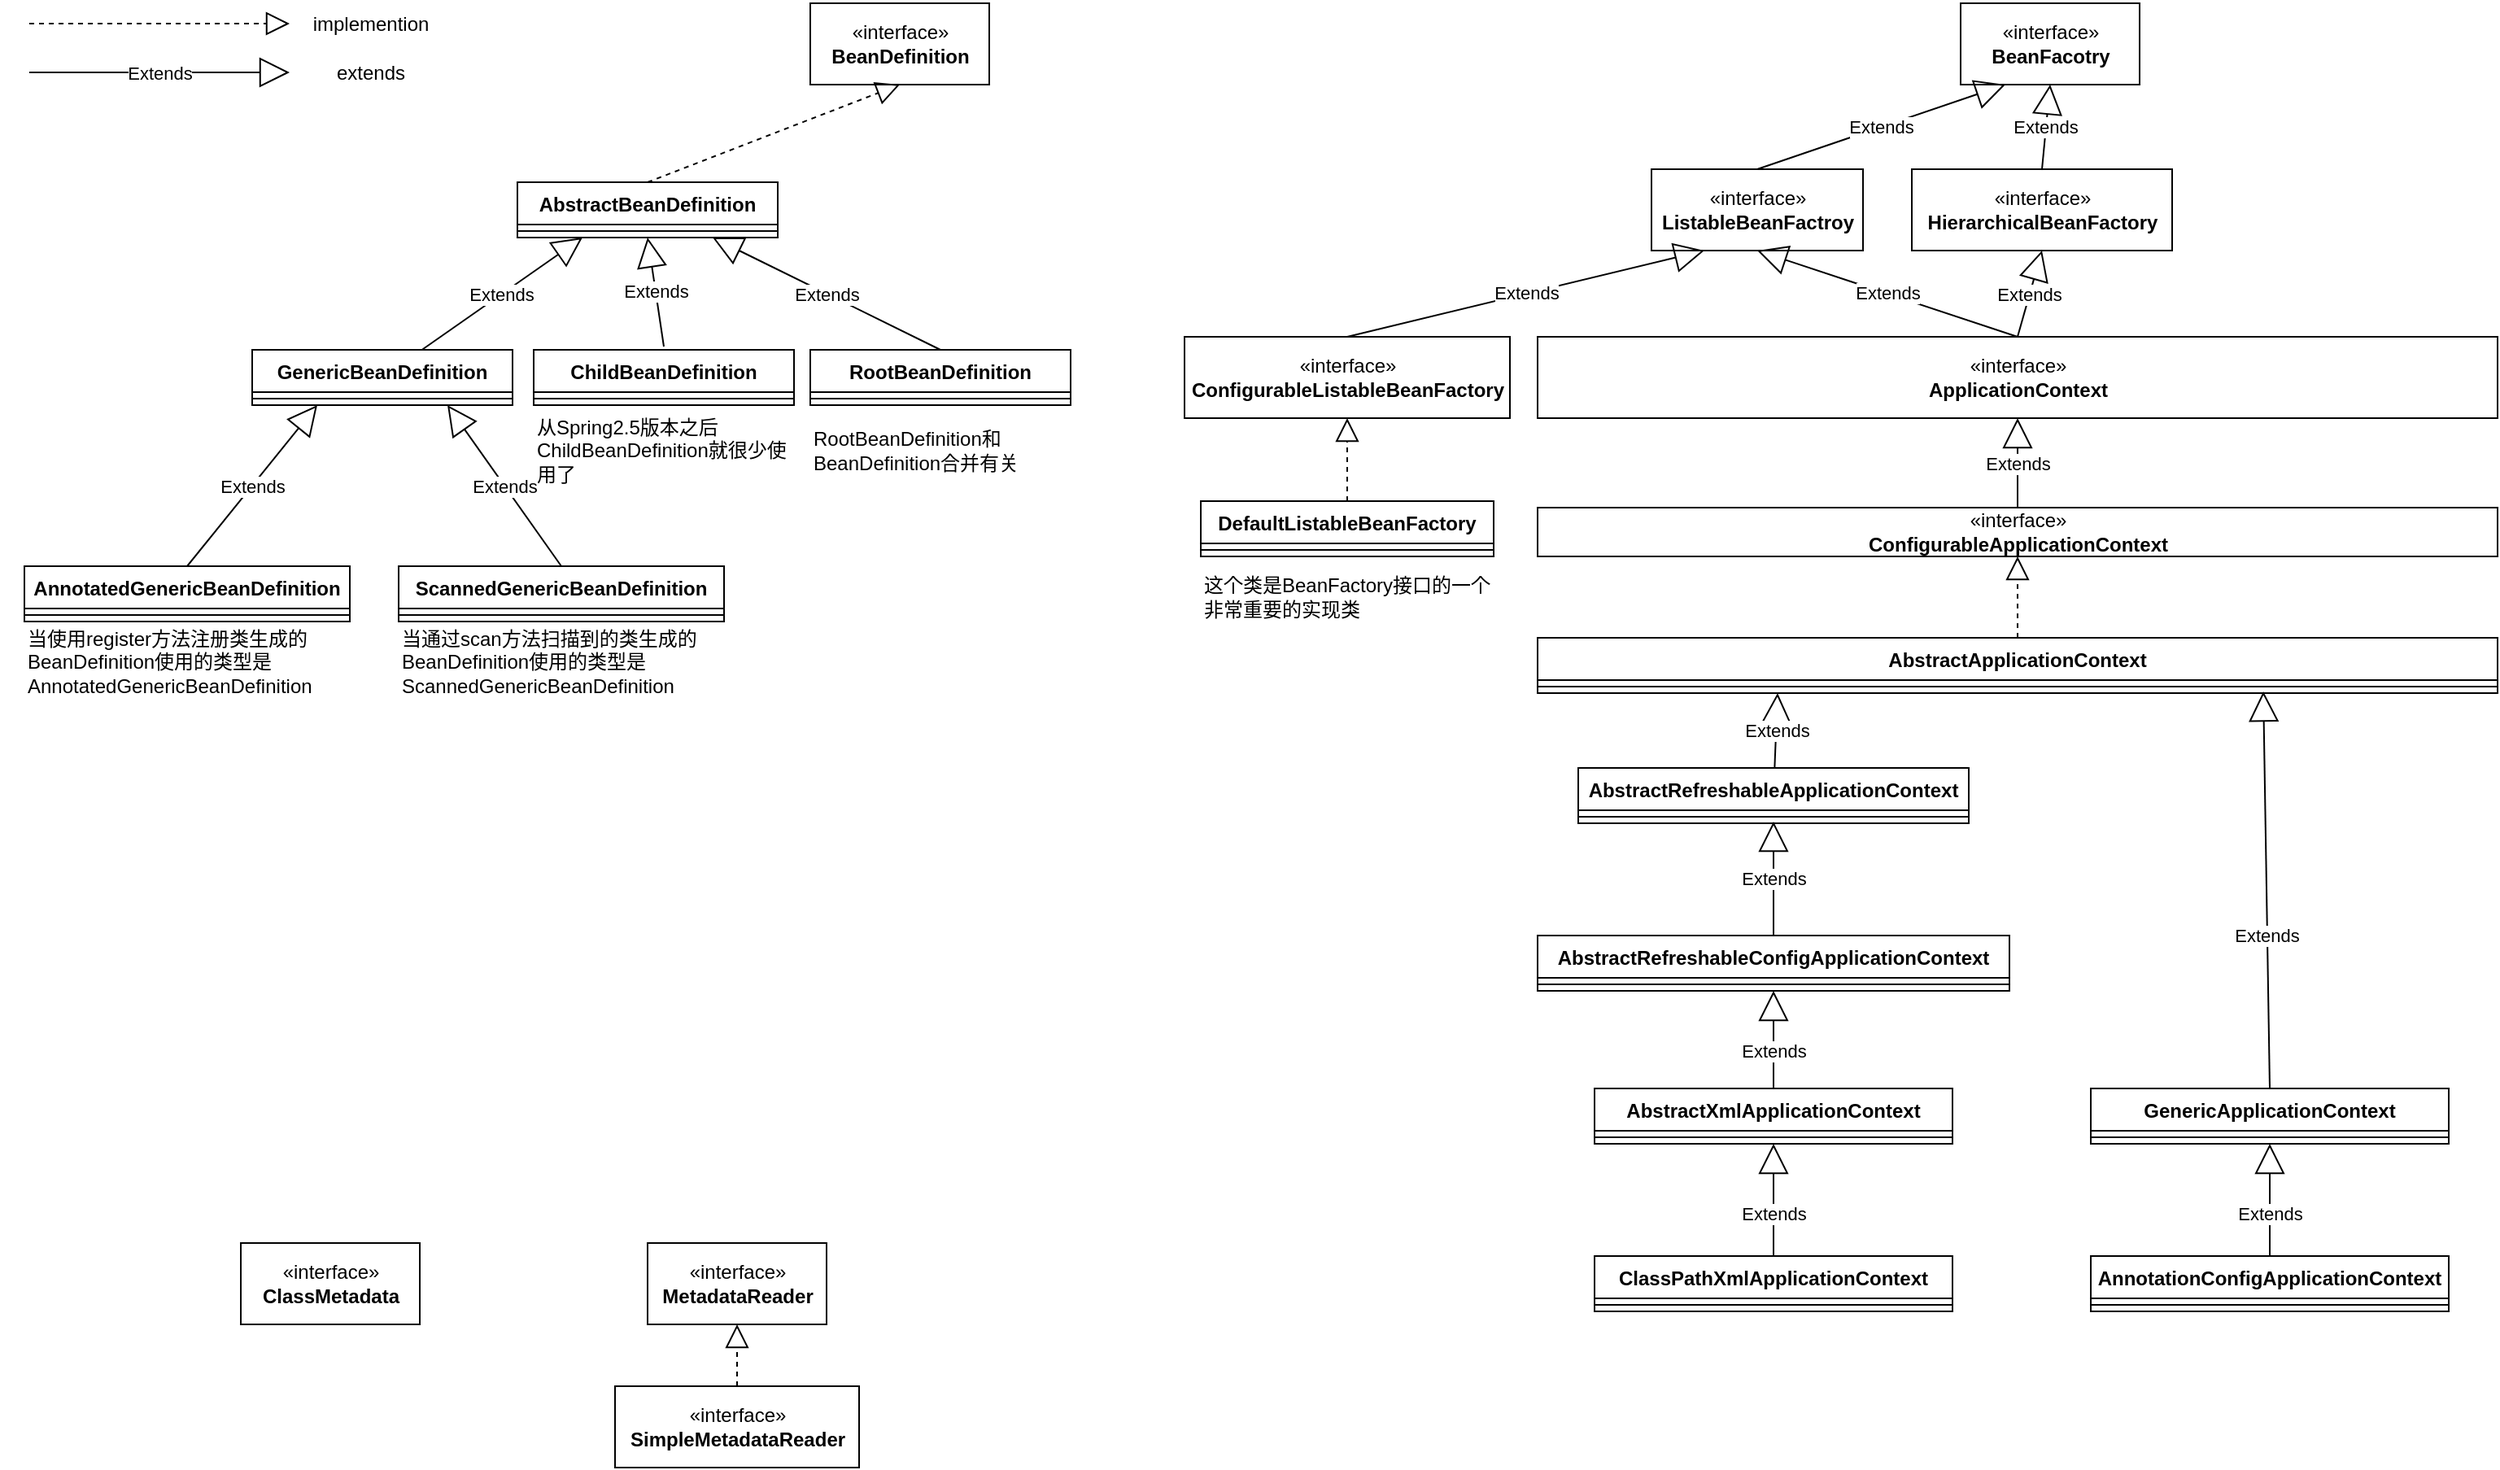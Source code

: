 <mxfile version="16.1.0" type="github">
  <diagram name="Page-1" id="e7e014a7-5840-1c2e-5031-d8a46d1fe8dd">
    <mxGraphModel dx="1550" dy="824" grid="1" gridSize="10" guides="1" tooltips="1" connect="1" arrows="1" fold="1" page="1" pageScale="1" pageWidth="1169" pageHeight="826" background="none" math="0" shadow="0">
      <root>
        <mxCell id="0" />
        <mxCell id="1" parent="0" />
        <mxCell id="Vo2G4r-Y2g2GesqDZf4C-41" value="«interface»&lt;br&gt;&lt;b&gt;BeanDefinition&lt;/b&gt;" style="html=1;" parent="1" vertex="1">
          <mxGeometry x="540" y="200" width="110" height="50" as="geometry" />
        </mxCell>
        <mxCell id="Vo2G4r-Y2g2GesqDZf4C-42" value="AbstractBeanDefinition" style="swimlane;fontStyle=1;align=center;verticalAlign=top;childLayout=stackLayout;horizontal=1;startSize=26;horizontalStack=0;resizeParent=1;resizeParentMax=0;resizeLast=0;collapsible=1;marginBottom=0;" parent="1" vertex="1">
          <mxGeometry x="360" y="310" width="160" height="34" as="geometry" />
        </mxCell>
        <mxCell id="Vo2G4r-Y2g2GesqDZf4C-44" value="" style="line;strokeWidth=1;fillColor=none;align=left;verticalAlign=middle;spacingTop=-1;spacingLeft=3;spacingRight=3;rotatable=0;labelPosition=right;points=[];portConstraint=eastwest;" parent="Vo2G4r-Y2g2GesqDZf4C-42" vertex="1">
          <mxGeometry y="26" width="160" height="8" as="geometry" />
        </mxCell>
        <mxCell id="Vo2G4r-Y2g2GesqDZf4C-46" value="" style="endArrow=block;dashed=1;endFill=0;endSize=12;html=1;rounded=0;exitX=0.5;exitY=0;exitDx=0;exitDy=0;entryX=0.5;entryY=1;entryDx=0;entryDy=0;" parent="1" source="Vo2G4r-Y2g2GesqDZf4C-42" target="Vo2G4r-Y2g2GesqDZf4C-41" edge="1">
          <mxGeometry width="160" relative="1" as="geometry">
            <mxPoint x="700" y="320" as="sourcePoint" />
            <mxPoint x="860" y="320" as="targetPoint" />
          </mxGeometry>
        </mxCell>
        <mxCell id="Vo2G4r-Y2g2GesqDZf4C-47" value="" style="endArrow=block;dashed=1;endFill=0;endSize=12;html=1;rounded=0;" parent="1" edge="1">
          <mxGeometry width="160" relative="1" as="geometry">
            <mxPoint x="60" y="212.5" as="sourcePoint" />
            <mxPoint x="220" y="212.5" as="targetPoint" />
          </mxGeometry>
        </mxCell>
        <mxCell id="Vo2G4r-Y2g2GesqDZf4C-49" value="&lt;div&gt;implemention&lt;/div&gt;" style="text;html=1;strokeColor=none;fillColor=none;align=center;verticalAlign=middle;whiteSpace=wrap;rounded=0;" parent="1" vertex="1">
          <mxGeometry x="240" y="198" width="60" height="30" as="geometry" />
        </mxCell>
        <mxCell id="Vo2G4r-Y2g2GesqDZf4C-50" value="AnnotatedGenericBeanDefinition" style="swimlane;fontStyle=1;align=center;verticalAlign=top;childLayout=stackLayout;horizontal=1;startSize=26;horizontalStack=0;resizeParent=1;resizeParentMax=0;resizeLast=0;collapsible=1;marginBottom=0;" parent="1" vertex="1">
          <mxGeometry x="57" y="546" width="200" height="34" as="geometry" />
        </mxCell>
        <mxCell id="Vo2G4r-Y2g2GesqDZf4C-52" value="" style="line;strokeWidth=1;fillColor=none;align=left;verticalAlign=middle;spacingTop=-1;spacingLeft=3;spacingRight=3;rotatable=0;labelPosition=right;points=[];portConstraint=eastwest;" parent="Vo2G4r-Y2g2GesqDZf4C-50" vertex="1">
          <mxGeometry y="26" width="200" height="8" as="geometry" />
        </mxCell>
        <mxCell id="Vo2G4r-Y2g2GesqDZf4C-58" value="Extends" style="endArrow=block;endSize=16;endFill=0;html=1;rounded=0;" parent="1" edge="1">
          <mxGeometry width="160" relative="1" as="geometry">
            <mxPoint x="60" y="242.5" as="sourcePoint" />
            <mxPoint x="220" y="242.5" as="targetPoint" />
          </mxGeometry>
        </mxCell>
        <mxCell id="Vo2G4r-Y2g2GesqDZf4C-59" value="extends" style="text;html=1;strokeColor=none;fillColor=none;align=center;verticalAlign=middle;whiteSpace=wrap;rounded=0;" parent="1" vertex="1">
          <mxGeometry x="240" y="228" width="60" height="30" as="geometry" />
        </mxCell>
        <mxCell id="Vo2G4r-Y2g2GesqDZf4C-60" value="ScannedGenericBeanDefinition" style="swimlane;fontStyle=1;align=center;verticalAlign=top;childLayout=stackLayout;horizontal=1;startSize=26;horizontalStack=0;resizeParent=1;resizeParentMax=0;resizeLast=0;collapsible=1;marginBottom=0;" parent="1" vertex="1">
          <mxGeometry x="287" y="546" width="200" height="34" as="geometry" />
        </mxCell>
        <mxCell id="Vo2G4r-Y2g2GesqDZf4C-61" value="" style="line;strokeWidth=1;fillColor=none;align=left;verticalAlign=middle;spacingTop=-1;spacingLeft=3;spacingRight=3;rotatable=0;labelPosition=right;points=[];portConstraint=eastwest;" parent="Vo2G4r-Y2g2GesqDZf4C-60" vertex="1">
          <mxGeometry y="26" width="200" height="8" as="geometry" />
        </mxCell>
        <mxCell id="Vo2G4r-Y2g2GesqDZf4C-63" value="GenericBeanDefinition" style="swimlane;fontStyle=1;align=center;verticalAlign=top;childLayout=stackLayout;horizontal=1;startSize=26;horizontalStack=0;resizeParent=1;resizeParentMax=0;resizeLast=0;collapsible=1;marginBottom=0;" parent="1" vertex="1">
          <mxGeometry x="197" y="413" width="160" height="34" as="geometry" />
        </mxCell>
        <mxCell id="Vo2G4r-Y2g2GesqDZf4C-65" value="" style="line;strokeWidth=1;fillColor=none;align=left;verticalAlign=middle;spacingTop=-1;spacingLeft=3;spacingRight=3;rotatable=0;labelPosition=right;points=[];portConstraint=eastwest;" parent="Vo2G4r-Y2g2GesqDZf4C-63" vertex="1">
          <mxGeometry y="26" width="160" height="8" as="geometry" />
        </mxCell>
        <mxCell id="Vo2G4r-Y2g2GesqDZf4C-67" value="Extends" style="endArrow=block;endSize=16;endFill=0;html=1;rounded=0;entryX=0.25;entryY=1;entryDx=0;entryDy=0;" parent="1" source="Vo2G4r-Y2g2GesqDZf4C-63" target="Vo2G4r-Y2g2GesqDZf4C-42" edge="1">
          <mxGeometry width="160" relative="1" as="geometry">
            <mxPoint x="7" y="470" as="sourcePoint" />
            <mxPoint x="277" y="344" as="targetPoint" />
          </mxGeometry>
        </mxCell>
        <mxCell id="Vo2G4r-Y2g2GesqDZf4C-68" value="Extends" style="endArrow=block;endSize=16;endFill=0;html=1;rounded=0;entryX=0.25;entryY=1;entryDx=0;entryDy=0;exitX=0.5;exitY=0;exitDx=0;exitDy=0;" parent="1" source="Vo2G4r-Y2g2GesqDZf4C-50" target="Vo2G4r-Y2g2GesqDZf4C-63" edge="1">
          <mxGeometry width="160" relative="1" as="geometry">
            <mxPoint x="-13" y="460" as="sourcePoint" />
            <mxPoint x="147" y="460" as="targetPoint" />
          </mxGeometry>
        </mxCell>
        <mxCell id="Vo2G4r-Y2g2GesqDZf4C-69" value="Extends" style="endArrow=block;endSize=16;endFill=0;html=1;rounded=0;exitX=0.5;exitY=0;exitDx=0;exitDy=0;entryX=0.75;entryY=1;entryDx=0;entryDy=0;" parent="1" source="Vo2G4r-Y2g2GesqDZf4C-60" target="Vo2G4r-Y2g2GesqDZf4C-63" edge="1">
          <mxGeometry width="160" relative="1" as="geometry">
            <mxPoint x="-13" y="300" as="sourcePoint" />
            <mxPoint x="277" y="450" as="targetPoint" />
          </mxGeometry>
        </mxCell>
        <mxCell id="Vo2G4r-Y2g2GesqDZf4C-70" value="RootBeanDefinition" style="swimlane;fontStyle=1;align=center;verticalAlign=top;childLayout=stackLayout;horizontal=1;startSize=26;horizontalStack=0;resizeParent=1;resizeParentMax=0;resizeLast=0;collapsible=1;marginBottom=0;" parent="1" vertex="1">
          <mxGeometry x="540" y="413" width="160" height="34" as="geometry" />
        </mxCell>
        <mxCell id="Vo2G4r-Y2g2GesqDZf4C-72" value="" style="line;strokeWidth=1;fillColor=none;align=left;verticalAlign=middle;spacingTop=-1;spacingLeft=3;spacingRight=3;rotatable=0;labelPosition=right;points=[];portConstraint=eastwest;" parent="Vo2G4r-Y2g2GesqDZf4C-70" vertex="1">
          <mxGeometry y="26" width="160" height="8" as="geometry" />
        </mxCell>
        <mxCell id="Vo2G4r-Y2g2GesqDZf4C-74" value="Extends" style="endArrow=block;endSize=16;endFill=0;html=1;rounded=0;exitX=0.5;exitY=0;exitDx=0;exitDy=0;entryX=0.75;entryY=1;entryDx=0;entryDy=0;" parent="1" source="Vo2G4r-Y2g2GesqDZf4C-70" target="Vo2G4r-Y2g2GesqDZf4C-42" edge="1">
          <mxGeometry width="160" relative="1" as="geometry">
            <mxPoint x="70" y="84.5" as="sourcePoint" />
            <mxPoint x="230" y="84.5" as="targetPoint" />
          </mxGeometry>
        </mxCell>
        <mxCell id="Vo2G4r-Y2g2GesqDZf4C-75" value="ChildBeanDefinition" style="swimlane;fontStyle=1;align=center;verticalAlign=top;childLayout=stackLayout;horizontal=1;startSize=26;horizontalStack=0;resizeParent=1;resizeParentMax=0;resizeLast=0;collapsible=1;marginBottom=0;" parent="1" vertex="1">
          <mxGeometry x="370" y="413" width="160" height="34" as="geometry" />
        </mxCell>
        <mxCell id="Vo2G4r-Y2g2GesqDZf4C-76" value="" style="line;strokeWidth=1;fillColor=none;align=left;verticalAlign=middle;spacingTop=-1;spacingLeft=3;spacingRight=3;rotatable=0;labelPosition=right;points=[];portConstraint=eastwest;" parent="Vo2G4r-Y2g2GesqDZf4C-75" vertex="1">
          <mxGeometry y="26" width="160" height="8" as="geometry" />
        </mxCell>
        <mxCell id="Vo2G4r-Y2g2GesqDZf4C-77" value="Extends" style="endArrow=block;endSize=16;endFill=0;html=1;rounded=0;entryX=0.5;entryY=1;entryDx=0;entryDy=0;" parent="1" target="Vo2G4r-Y2g2GesqDZf4C-42" edge="1">
          <mxGeometry width="160" relative="1" as="geometry">
            <mxPoint x="450" y="411" as="sourcePoint" />
            <mxPoint x="230" y="84.5" as="targetPoint" />
          </mxGeometry>
        </mxCell>
        <mxCell id="Vo2G4r-Y2g2GesqDZf4C-79" value="&lt;div align=&quot;left&quot;&gt;当使用register方法注册类生成的BeanDefinition使用的类型是AnnotatedGenericBeanDefinition&lt;/div&gt;" style="text;html=1;strokeColor=none;fillColor=none;align=left;verticalAlign=middle;whiteSpace=wrap;rounded=0;" parent="1" vertex="1">
          <mxGeometry x="57" y="590" width="200" height="30" as="geometry" />
        </mxCell>
        <mxCell id="Vo2G4r-Y2g2GesqDZf4C-80" value="&lt;div align=&quot;left&quot;&gt;当通过scan方法扫描到的类生成的BeanDefinition使用的类型是ScannedGenericBeanDefinition&lt;/div&gt;" style="text;html=1;strokeColor=none;fillColor=none;align=left;verticalAlign=middle;whiteSpace=wrap;rounded=0;" parent="1" vertex="1">
          <mxGeometry x="287" y="590" width="200" height="30" as="geometry" />
        </mxCell>
        <mxCell id="Vo2G4r-Y2g2GesqDZf4C-81" value="&lt;div align=&quot;left&quot;&gt;从Spring2.5版本之后ChildBeanDefinition就很少使用了&lt;/div&gt;" style="text;html=1;strokeColor=none;fillColor=none;align=left;verticalAlign=middle;whiteSpace=wrap;rounded=0;" parent="1" vertex="1">
          <mxGeometry x="370" y="460" width="160" height="30" as="geometry" />
        </mxCell>
        <mxCell id="Vo2G4r-Y2g2GesqDZf4C-82" value="RootBeanDefinition和BeanDefinition合并有关" style="text;html=1;strokeColor=none;fillColor=none;align=left;verticalAlign=middle;whiteSpace=wrap;rounded=0;" parent="1" vertex="1">
          <mxGeometry x="540" y="460" width="160" height="30" as="geometry" />
        </mxCell>
        <mxCell id="czzJCi6G03DJHaY_6lY2-1" value="«interface»&lt;br&gt;&lt;div&gt;&lt;b&gt;BeanFacotry&lt;/b&gt;&lt;/div&gt;" style="html=1;" parent="1" vertex="1">
          <mxGeometry x="1247" y="200" width="110" height="50" as="geometry" />
        </mxCell>
        <mxCell id="czzJCi6G03DJHaY_6lY2-2" value="&lt;div&gt;«interface»&lt;span style=&quot;color: #000000&quot;&gt;&lt;br&gt;&lt;/span&gt;&lt;/div&gt;&lt;div&gt;&lt;b&gt;&lt;span style=&quot;color: #000000&quot;&gt;ApplicationContext&lt;/span&gt;&lt;/b&gt;&lt;/div&gt;" style="html=1;" parent="1" vertex="1">
          <mxGeometry x="987" y="405" width="590" height="50" as="geometry" />
        </mxCell>
        <mxCell id="czzJCi6G03DJHaY_6lY2-3" value="&lt;div&gt;«interface»&lt;span style=&quot;color: #000000&quot;&gt;&lt;br&gt;&lt;/span&gt;&lt;/div&gt;&lt;div&gt;&lt;b&gt;&lt;span style=&quot;color: #000000&quot;&gt;ListableBeanFactroy&lt;/span&gt;&lt;/b&gt;&lt;/div&gt;" style="html=1;" parent="1" vertex="1">
          <mxGeometry x="1057" y="302" width="130" height="50" as="geometry" />
        </mxCell>
        <mxCell id="czzJCi6G03DJHaY_6lY2-4" value="&lt;div&gt;«interface»&lt;span style=&quot;color: #000000&quot;&gt;&lt;/span&gt;&lt;span style=&quot;color: #000000&quot;&gt;&lt;br&gt;&lt;/span&gt;&lt;/div&gt;&lt;div&gt;&lt;b&gt;&lt;span style=&quot;color: #000000&quot;&gt;HierarchicalBeanFactory&lt;/span&gt;&lt;/b&gt;&lt;/div&gt;" style="html=1;" parent="1" vertex="1">
          <mxGeometry x="1217" y="302" width="160" height="50" as="geometry" />
        </mxCell>
        <mxCell id="czzJCi6G03DJHaY_6lY2-5" value="Extends" style="endArrow=block;endSize=16;endFill=0;html=1;rounded=0;exitX=0.5;exitY=0;exitDx=0;exitDy=0;entryX=0.25;entryY=1;entryDx=0;entryDy=0;" parent="1" source="czzJCi6G03DJHaY_6lY2-3" target="czzJCi6G03DJHaY_6lY2-1" edge="1">
          <mxGeometry width="160" relative="1" as="geometry">
            <mxPoint x="337" y="252.5" as="sourcePoint" />
            <mxPoint x="497" y="252.5" as="targetPoint" />
          </mxGeometry>
        </mxCell>
        <mxCell id="czzJCi6G03DJHaY_6lY2-7" value="Extends" style="endArrow=block;endSize=16;endFill=0;html=1;rounded=0;entryX=0.5;entryY=1;entryDx=0;entryDy=0;exitX=0.5;exitY=0;exitDx=0;exitDy=0;" parent="1" source="czzJCi6G03DJHaY_6lY2-4" target="czzJCi6G03DJHaY_6lY2-1" edge="1">
          <mxGeometry width="160" relative="1" as="geometry">
            <mxPoint x="337" y="252.5" as="sourcePoint" />
            <mxPoint x="497" y="252.5" as="targetPoint" />
          </mxGeometry>
        </mxCell>
        <mxCell id="czzJCi6G03DJHaY_6lY2-8" value="Extends" style="endArrow=block;endSize=16;endFill=0;html=1;rounded=0;entryX=0.5;entryY=1;entryDx=0;entryDy=0;exitX=0.5;exitY=0;exitDx=0;exitDy=0;" parent="1" source="czzJCi6G03DJHaY_6lY2-2" target="czzJCi6G03DJHaY_6lY2-3" edge="1">
          <mxGeometry width="160" relative="1" as="geometry">
            <mxPoint x="337" y="252.5" as="sourcePoint" />
            <mxPoint x="497" y="252.5" as="targetPoint" />
          </mxGeometry>
        </mxCell>
        <mxCell id="czzJCi6G03DJHaY_6lY2-9" value="Extends" style="endArrow=block;endSize=16;endFill=0;html=1;rounded=0;entryX=0.5;entryY=1;entryDx=0;entryDy=0;exitX=0.5;exitY=0;exitDx=0;exitDy=0;" parent="1" source="czzJCi6G03DJHaY_6lY2-2" target="czzJCi6G03DJHaY_6lY2-4" edge="1">
          <mxGeometry width="160" relative="1" as="geometry">
            <mxPoint x="337" y="252.5" as="sourcePoint" />
            <mxPoint x="497" y="252.5" as="targetPoint" />
          </mxGeometry>
        </mxCell>
        <mxCell id="czzJCi6G03DJHaY_6lY2-10" value="AnnotationConfigApplicationContext" style="swimlane;fontStyle=1;align=center;verticalAlign=top;childLayout=stackLayout;horizontal=1;startSize=26;horizontalStack=0;resizeParent=1;resizeParentMax=0;resizeLast=0;collapsible=1;marginBottom=0;" parent="1" vertex="1">
          <mxGeometry x="1327" y="970" width="220" height="34" as="geometry" />
        </mxCell>
        <mxCell id="czzJCi6G03DJHaY_6lY2-12" value="" style="line;strokeWidth=1;fillColor=none;align=left;verticalAlign=middle;spacingTop=-1;spacingLeft=3;spacingRight=3;rotatable=0;labelPosition=right;points=[];portConstraint=eastwest;" parent="czzJCi6G03DJHaY_6lY2-10" vertex="1">
          <mxGeometry y="26" width="220" height="8" as="geometry" />
        </mxCell>
        <mxCell id="czzJCi6G03DJHaY_6lY2-14" value="ClassPathXmlApplicationContext" style="swimlane;fontStyle=1;align=center;verticalAlign=top;childLayout=stackLayout;horizontal=1;startSize=26;horizontalStack=0;resizeParent=1;resizeParentMax=0;resizeLast=0;collapsible=1;marginBottom=0;" parent="1" vertex="1">
          <mxGeometry x="1022" y="970" width="220" height="34" as="geometry" />
        </mxCell>
        <mxCell id="czzJCi6G03DJHaY_6lY2-15" value="" style="line;strokeWidth=1;fillColor=none;align=left;verticalAlign=middle;spacingTop=-1;spacingLeft=3;spacingRight=3;rotatable=0;labelPosition=right;points=[];portConstraint=eastwest;" parent="czzJCi6G03DJHaY_6lY2-14" vertex="1">
          <mxGeometry y="26" width="220" height="8" as="geometry" />
        </mxCell>
        <mxCell id="czzJCi6G03DJHaY_6lY2-16" value="AbstractXmlApplicationContext" style="swimlane;fontStyle=1;align=center;verticalAlign=top;childLayout=stackLayout;horizontal=1;startSize=26;horizontalStack=0;resizeParent=1;resizeParentMax=0;resizeLast=0;collapsible=1;marginBottom=0;" parent="1" vertex="1">
          <mxGeometry x="1022" y="867" width="220" height="34" as="geometry" />
        </mxCell>
        <mxCell id="czzJCi6G03DJHaY_6lY2-17" value="" style="line;strokeWidth=1;fillColor=none;align=left;verticalAlign=middle;spacingTop=-1;spacingLeft=3;spacingRight=3;rotatable=0;labelPosition=right;points=[];portConstraint=eastwest;" parent="czzJCi6G03DJHaY_6lY2-16" vertex="1">
          <mxGeometry y="26" width="220" height="8" as="geometry" />
        </mxCell>
        <mxCell id="czzJCi6G03DJHaY_6lY2-18" value="AbstractRefreshableConfigApplicationContext" style="swimlane;fontStyle=1;align=center;verticalAlign=top;childLayout=stackLayout;horizontal=1;startSize=26;horizontalStack=0;resizeParent=1;resizeParentMax=0;resizeLast=0;collapsible=1;marginBottom=0;" parent="1" vertex="1">
          <mxGeometry x="987" y="773" width="290" height="34" as="geometry" />
        </mxCell>
        <mxCell id="czzJCi6G03DJHaY_6lY2-19" value="" style="line;strokeWidth=1;fillColor=none;align=left;verticalAlign=middle;spacingTop=-1;spacingLeft=3;spacingRight=3;rotatable=0;labelPosition=right;points=[];portConstraint=eastwest;" parent="czzJCi6G03DJHaY_6lY2-18" vertex="1">
          <mxGeometry y="26" width="290" height="8" as="geometry" />
        </mxCell>
        <mxCell id="czzJCi6G03DJHaY_6lY2-20" value="AbstractRefreshableApplicationContext" style="swimlane;fontStyle=1;align=center;verticalAlign=top;childLayout=stackLayout;horizontal=1;startSize=26;horizontalStack=0;resizeParent=1;resizeParentMax=0;resizeLast=0;collapsible=1;marginBottom=0;" parent="1" vertex="1">
          <mxGeometry x="1012" y="670" width="240" height="34" as="geometry" />
        </mxCell>
        <mxCell id="czzJCi6G03DJHaY_6lY2-21" value="" style="line;strokeWidth=1;fillColor=none;align=left;verticalAlign=middle;spacingTop=-1;spacingLeft=3;spacingRight=3;rotatable=0;labelPosition=right;points=[];portConstraint=eastwest;" parent="czzJCi6G03DJHaY_6lY2-20" vertex="1">
          <mxGeometry y="26" width="240" height="8" as="geometry" />
        </mxCell>
        <mxCell id="czzJCi6G03DJHaY_6lY2-22" value="AbstractApplicationContext" style="swimlane;fontStyle=1;align=center;verticalAlign=top;childLayout=stackLayout;horizontal=1;startSize=26;horizontalStack=0;resizeParent=1;resizeParentMax=0;resizeLast=0;collapsible=1;marginBottom=0;" parent="1" vertex="1">
          <mxGeometry x="987" y="590" width="590" height="34" as="geometry" />
        </mxCell>
        <mxCell id="czzJCi6G03DJHaY_6lY2-23" value="" style="line;strokeWidth=1;fillColor=none;align=left;verticalAlign=middle;spacingTop=-1;spacingLeft=3;spacingRight=3;rotatable=0;labelPosition=right;points=[];portConstraint=eastwest;" parent="czzJCi6G03DJHaY_6lY2-22" vertex="1">
          <mxGeometry y="26" width="590" height="8" as="geometry" />
        </mxCell>
        <mxCell id="czzJCi6G03DJHaY_6lY2-24" value="&lt;div&gt;«interface»&lt;span style=&quot;color: #000000&quot;&gt;&lt;/span&gt;&lt;span style=&quot;color: #000000&quot;&gt;&lt;/span&gt;&lt;span style=&quot;color: #000000&quot;&gt;&lt;br&gt;&lt;/span&gt;&lt;/div&gt;&lt;div&gt;&lt;b&gt;&lt;span style=&quot;color: #000000&quot;&gt;ConfigurableApplicationContext&lt;/span&gt;&lt;/b&gt;&lt;/div&gt;" style="html=1;" parent="1" vertex="1">
          <mxGeometry x="987" y="510" width="590" height="30" as="geometry" />
        </mxCell>
        <mxCell id="czzJCi6G03DJHaY_6lY2-25" value="GenericApplicationContext" style="swimlane;fontStyle=1;align=center;verticalAlign=top;childLayout=stackLayout;horizontal=1;startSize=26;horizontalStack=0;resizeParent=1;resizeParentMax=0;resizeLast=0;collapsible=1;marginBottom=0;" parent="1" vertex="1">
          <mxGeometry x="1327" y="867" width="220" height="34" as="geometry">
            <mxRectangle x="1080" y="867" width="190" height="26" as="alternateBounds" />
          </mxGeometry>
        </mxCell>
        <mxCell id="czzJCi6G03DJHaY_6lY2-26" value="" style="line;strokeWidth=1;fillColor=none;align=left;verticalAlign=middle;spacingTop=-1;spacingLeft=3;spacingRight=3;rotatable=0;labelPosition=right;points=[];portConstraint=eastwest;" parent="czzJCi6G03DJHaY_6lY2-25" vertex="1">
          <mxGeometry y="26" width="220" height="8" as="geometry" />
        </mxCell>
        <mxCell id="czzJCi6G03DJHaY_6lY2-27" value="Extends" style="endArrow=block;endSize=16;endFill=0;html=1;rounded=0;entryX=0.5;entryY=1;entryDx=0;entryDy=0;exitX=0.5;exitY=0;exitDx=0;exitDy=0;" parent="1" source="czzJCi6G03DJHaY_6lY2-24" target="czzJCi6G03DJHaY_6lY2-2" edge="1">
          <mxGeometry width="160" relative="1" as="geometry">
            <mxPoint x="337" y="252.5" as="sourcePoint" />
            <mxPoint x="497" y="252.5" as="targetPoint" />
          </mxGeometry>
        </mxCell>
        <mxCell id="czzJCi6G03DJHaY_6lY2-28" value="" style="endArrow=block;dashed=1;endFill=0;endSize=12;html=1;rounded=0;exitX=0.5;exitY=0;exitDx=0;exitDy=0;entryX=0.5;entryY=1;entryDx=0;entryDy=0;" parent="1" source="czzJCi6G03DJHaY_6lY2-22" target="czzJCi6G03DJHaY_6lY2-24" edge="1">
          <mxGeometry width="160" relative="1" as="geometry">
            <mxPoint x="717" y="320" as="sourcePoint" />
            <mxPoint x="872" y="260" as="targetPoint" />
          </mxGeometry>
        </mxCell>
        <mxCell id="czzJCi6G03DJHaY_6lY2-29" value="Extends" style="endArrow=block;endSize=16;endFill=0;html=1;rounded=0;entryX=0.25;entryY=1;entryDx=0;entryDy=0;" parent="1" source="czzJCi6G03DJHaY_6lY2-20" target="czzJCi6G03DJHaY_6lY2-22" edge="1">
          <mxGeometry width="160" relative="1" as="geometry">
            <mxPoint x="1132" y="520" as="sourcePoint" />
            <mxPoint x="1132" y="465" as="targetPoint" />
          </mxGeometry>
        </mxCell>
        <mxCell id="czzJCi6G03DJHaY_6lY2-30" value="Extends" style="endArrow=block;endSize=16;endFill=0;html=1;rounded=0;exitX=0.5;exitY=0;exitDx=0;exitDy=0;entryX=0.5;entryY=0.875;entryDx=0;entryDy=0;entryPerimeter=0;" parent="1" source="czzJCi6G03DJHaY_6lY2-18" target="czzJCi6G03DJHaY_6lY2-21" edge="1">
          <mxGeometry width="160" relative="1" as="geometry">
            <mxPoint x="1132" y="680" as="sourcePoint" />
            <mxPoint x="1122" y="710" as="targetPoint" />
          </mxGeometry>
        </mxCell>
        <mxCell id="czzJCi6G03DJHaY_6lY2-32" value="Extends" style="endArrow=block;endSize=16;endFill=0;html=1;rounded=0;exitX=0.5;exitY=0;exitDx=0;exitDy=0;entryX=0.5;entryY=1;entryDx=0;entryDy=0;" parent="1" source="czzJCi6G03DJHaY_6lY2-16" target="czzJCi6G03DJHaY_6lY2-18" edge="1">
          <mxGeometry x="-0.229" width="160" relative="1" as="geometry">
            <mxPoint x="1121.5" y="867" as="sourcePoint" />
            <mxPoint x="1122" y="800" as="targetPoint" />
            <mxPoint as="offset" />
          </mxGeometry>
        </mxCell>
        <mxCell id="czzJCi6G03DJHaY_6lY2-33" value="Extends" style="endArrow=block;endSize=16;endFill=0;html=1;rounded=0;exitX=0.5;exitY=0;exitDx=0;exitDy=0;entryX=0.5;entryY=1;entryDx=0;entryDy=0;" parent="1" source="czzJCi6G03DJHaY_6lY2-14" target="czzJCi6G03DJHaY_6lY2-16" edge="1">
          <mxGeometry x="-0.229" width="160" relative="1" as="geometry">
            <mxPoint x="1121.5" y="968" as="sourcePoint" />
            <mxPoint x="1122" y="901" as="targetPoint" />
            <mxPoint as="offset" />
          </mxGeometry>
        </mxCell>
        <mxCell id="czzJCi6G03DJHaY_6lY2-34" value="Extends" style="endArrow=block;endSize=16;endFill=0;html=1;rounded=0;entryX=0.5;entryY=1;entryDx=0;entryDy=0;exitX=0.5;exitY=0;exitDx=0;exitDy=0;" parent="1" source="czzJCi6G03DJHaY_6lY2-10" target="czzJCi6G03DJHaY_6lY2-25" edge="1">
          <mxGeometry x="-0.229" width="160" relative="1" as="geometry">
            <mxPoint x="1457" y="968" as="sourcePoint" />
            <mxPoint x="1457" y="901" as="targetPoint" />
            <mxPoint as="offset" />
          </mxGeometry>
        </mxCell>
        <mxCell id="czzJCi6G03DJHaY_6lY2-35" value="Extends" style="endArrow=block;endSize=16;endFill=0;html=1;rounded=0;exitX=0.5;exitY=0;exitDx=0;exitDy=0;entryX=0.756;entryY=0.875;entryDx=0;entryDy=0;entryPerimeter=0;" parent="1" source="czzJCi6G03DJHaY_6lY2-25" target="czzJCi6G03DJHaY_6lY2-23" edge="1">
          <mxGeometry x="-0.229" width="160" relative="1" as="geometry">
            <mxPoint x="1457" y="860" as="sourcePoint" />
            <mxPoint x="1437" y="630" as="targetPoint" />
            <mxPoint as="offset" />
          </mxGeometry>
        </mxCell>
        <mxCell id="4dsy0SderSoY3Ezzu2ZR-1" value="&lt;div&gt;«interface»&lt;span style=&quot;color: #000000&quot;&gt;&lt;br&gt;&lt;/span&gt;&lt;/div&gt;&lt;div&gt;&lt;b&gt;&lt;span style=&quot;color: #000000&quot;&gt;MetadataReader&lt;/span&gt;&lt;/b&gt;&lt;/div&gt;" style="html=1;" parent="1" vertex="1">
          <mxGeometry x="440" y="962" width="110" height="50" as="geometry" />
        </mxCell>
        <mxCell id="4dsy0SderSoY3Ezzu2ZR-2" value="&lt;div&gt;«interface»&lt;span style=&quot;color: #000000&quot;&gt;&lt;/span&gt;&lt;span style=&quot;color: #000000&quot;&gt;&lt;br&gt;&lt;/span&gt;&lt;/div&gt;&lt;div&gt;&lt;b&gt;&lt;span style=&quot;color: #000000&quot;&gt;SimpleMetadataReader&lt;/span&gt;&lt;/b&gt;&lt;/div&gt;&lt;div&gt;&lt;span style=&quot;color: #000000&quot;&gt;&lt;/span&gt;&lt;/div&gt;" style="html=1;" parent="1" vertex="1">
          <mxGeometry x="420" y="1050" width="150" height="50" as="geometry" />
        </mxCell>
        <mxCell id="4dsy0SderSoY3Ezzu2ZR-3" value="" style="endArrow=block;dashed=1;endFill=0;endSize=12;html=1;rounded=0;exitX=0.5;exitY=0;exitDx=0;exitDy=0;entryX=0.5;entryY=1;entryDx=0;entryDy=0;" parent="1" source="4dsy0SderSoY3Ezzu2ZR-2" target="4dsy0SderSoY3Ezzu2ZR-1" edge="1">
          <mxGeometry width="160" relative="1" as="geometry">
            <mxPoint x="270" y="750" as="sourcePoint" />
            <mxPoint x="430" y="750" as="targetPoint" />
          </mxGeometry>
        </mxCell>
        <mxCell id="4dsy0SderSoY3Ezzu2ZR-4" value="&lt;div&gt;«interface»&lt;span style=&quot;color: #000000&quot;&gt;&lt;/span&gt;&lt;span style=&quot;color: #000000&quot;&gt;&lt;br&gt;&lt;/span&gt;&lt;/div&gt;&lt;div&gt;&lt;b&gt;&lt;span style=&quot;color: #000000&quot;&gt;ClassMetadata&lt;/span&gt;&lt;/b&gt;&lt;/div&gt;&lt;div&gt;&lt;b&gt;&lt;span style=&quot;color: #000000&quot;&gt;&lt;/span&gt;&lt;/b&gt;&lt;/div&gt;" style="html=1;" parent="1" vertex="1">
          <mxGeometry x="190" y="962" width="110" height="50" as="geometry" />
        </mxCell>
        <mxCell id="n0D5dv2fYXpSMWiYGcdo-1" value="&lt;div&gt;«interface»&lt;span style=&quot;color: #000000&quot;&gt;&lt;/span&gt;&lt;span style=&quot;color: #000000&quot;&gt;&lt;br&gt;&lt;/span&gt;&lt;/div&gt;&lt;div&gt;&lt;b&gt;&lt;span style=&quot;color: #000000&quot;&gt;ConfigurableListableBeanFactory&lt;/span&gt;&lt;/b&gt;&lt;/div&gt;" style="html=1;" vertex="1" parent="1">
          <mxGeometry x="770" y="405" width="200" height="50" as="geometry" />
        </mxCell>
        <mxCell id="n0D5dv2fYXpSMWiYGcdo-4" value="Extends" style="endArrow=block;endSize=16;endFill=0;html=1;rounded=0;entryX=0.25;entryY=1;entryDx=0;entryDy=0;exitX=0.5;exitY=0;exitDx=0;exitDy=0;" edge="1" parent="1" source="n0D5dv2fYXpSMWiYGcdo-1" target="czzJCi6G03DJHaY_6lY2-3">
          <mxGeometry width="160" relative="1" as="geometry">
            <mxPoint x="1292" y="415" as="sourcePoint" />
            <mxPoint x="1132" y="362" as="targetPoint" />
          </mxGeometry>
        </mxCell>
        <mxCell id="n0D5dv2fYXpSMWiYGcdo-5" value="DefaultListableBeanFactory" style="swimlane;fontStyle=1;align=center;verticalAlign=top;childLayout=stackLayout;horizontal=1;startSize=26;horizontalStack=0;resizeParent=1;resizeParentMax=0;resizeLast=0;collapsible=1;marginBottom=0;" vertex="1" parent="1">
          <mxGeometry x="780" y="506" width="180" height="34" as="geometry" />
        </mxCell>
        <mxCell id="n0D5dv2fYXpSMWiYGcdo-6" value="" style="line;strokeWidth=1;fillColor=none;align=left;verticalAlign=middle;spacingTop=-1;spacingLeft=3;spacingRight=3;rotatable=0;labelPosition=right;points=[];portConstraint=eastwest;" vertex="1" parent="n0D5dv2fYXpSMWiYGcdo-5">
          <mxGeometry y="26" width="180" height="8" as="geometry" />
        </mxCell>
        <mxCell id="n0D5dv2fYXpSMWiYGcdo-7" value="" style="endArrow=block;dashed=1;endFill=0;endSize=12;html=1;rounded=0;exitX=0.5;exitY=0;exitDx=0;exitDy=0;entryX=0.5;entryY=1;entryDx=0;entryDy=0;" edge="1" parent="1" source="n0D5dv2fYXpSMWiYGcdo-5" target="n0D5dv2fYXpSMWiYGcdo-1">
          <mxGeometry width="160" relative="1" as="geometry">
            <mxPoint x="450" y="320" as="sourcePoint" />
            <mxPoint x="605" y="260" as="targetPoint" />
          </mxGeometry>
        </mxCell>
        <mxCell id="n0D5dv2fYXpSMWiYGcdo-8" value="这个类是BeanFactory接口的一个非常重要的实现类" style="text;html=1;strokeColor=none;fillColor=none;align=left;verticalAlign=middle;whiteSpace=wrap;rounded=0;" vertex="1" parent="1">
          <mxGeometry x="780" y="550" width="180" height="30" as="geometry" />
        </mxCell>
      </root>
    </mxGraphModel>
  </diagram>
</mxfile>
